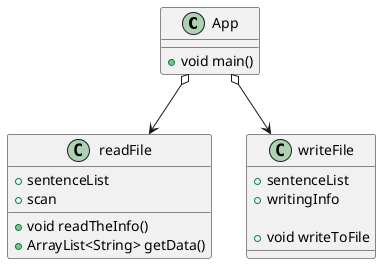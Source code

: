 @startuml

'Input happens here for path name'
class App
{
    +void main()
}

'Reads input file and returns that data to App'
class readFile
{
    'Attributes'
    +sentenceList
    +scan

    'Functions'
    +void readTheInfo()
    +ArrayList<String> getData()
}

'Writes new sentences to a brand new file using the data from App'
class writeFile
{
    'Attributes'
    +sentenceList
    +writingInfo

    'Functions'
    +void writeToFile
}

App o--> readFile
App o--> writeFile
@enduml